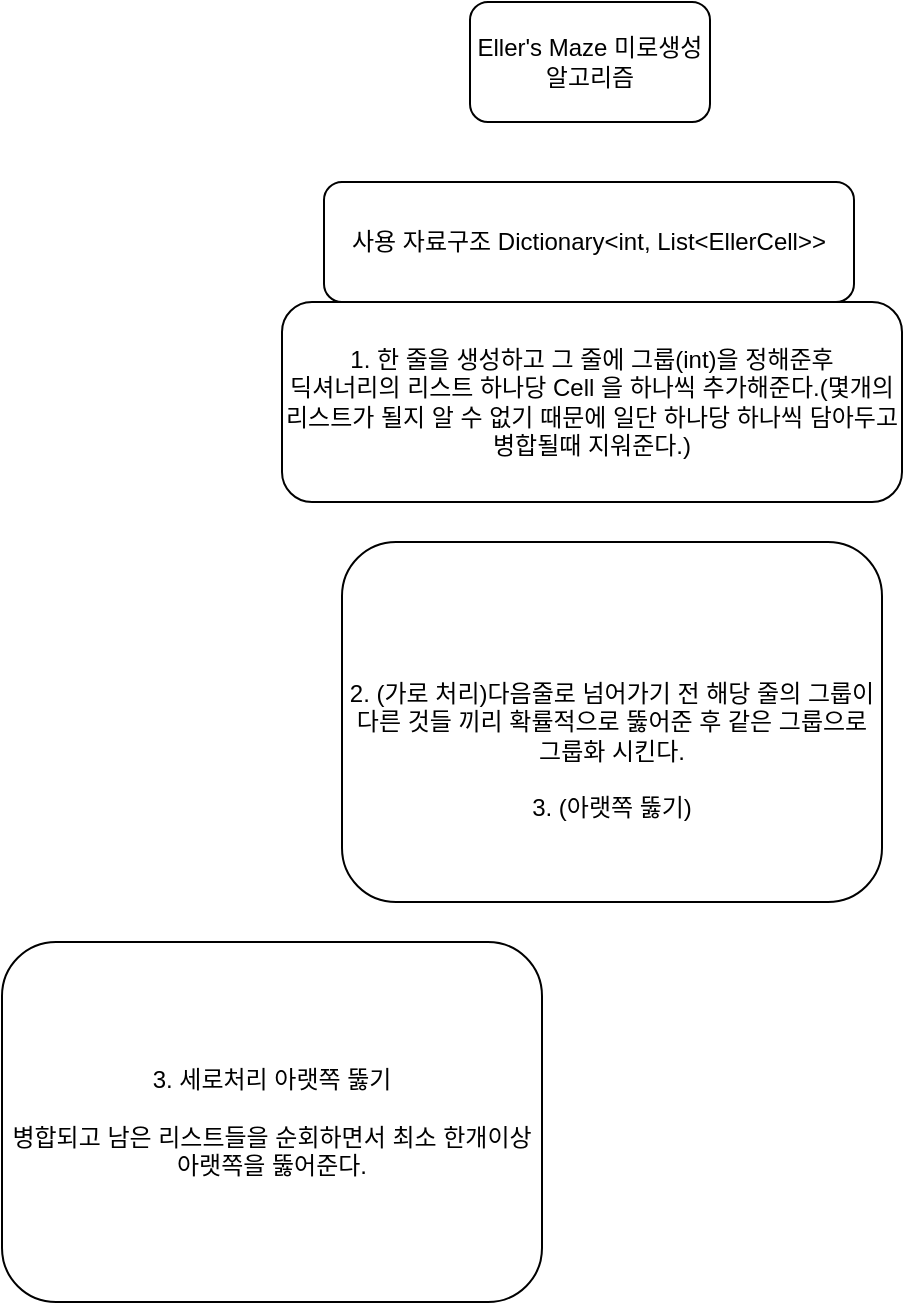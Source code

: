 <mxfile version="22.0.2" type="device">
  <diagram name="페이지-1" id="aOsELoSLb_OyB8kR_ud3">
    <mxGraphModel dx="1418" dy="828" grid="1" gridSize="10" guides="1" tooltips="1" connect="1" arrows="1" fold="1" page="1" pageScale="1" pageWidth="827" pageHeight="1169" math="0" shadow="0">
      <root>
        <mxCell id="0" />
        <mxCell id="1" parent="0" />
        <mxCell id="jq-CzXUcHKbm-_jxgnKp-1" value="Eller&#39;s Maze 미로생성 알고리즘" style="rounded=1;whiteSpace=wrap;html=1;" vertex="1" parent="1">
          <mxGeometry x="354" y="110" width="120" height="60" as="geometry" />
        </mxCell>
        <mxCell id="jq-CzXUcHKbm-_jxgnKp-2" value="&lt;br&gt;&lt;br&gt;2. (가로 처리)다음줄로 넘어가기 전 해당 줄의 그룹이 다른 것들 끼리 확률적으로 뚫어준 후 같은 그룹으로 그룹화 시킨다.&lt;br&gt;&lt;br&gt;3. (아랫쪽 뚫기)" style="rounded=1;whiteSpace=wrap;html=1;" vertex="1" parent="1">
          <mxGeometry x="290" y="380" width="270" height="180" as="geometry" />
        </mxCell>
        <mxCell id="jq-CzXUcHKbm-_jxgnKp-3" value="사용 자료구조 Dictionary&amp;lt;int, List&amp;lt;EllerCell&amp;gt;&amp;gt;" style="rounded=1;whiteSpace=wrap;html=1;" vertex="1" parent="1">
          <mxGeometry x="281" y="200" width="265" height="60" as="geometry" />
        </mxCell>
        <mxCell id="jq-CzXUcHKbm-_jxgnKp-4" value="1. 한 줄을 생성하고 그 줄에 그룹(int)을 정해준후&lt;br&gt;딕셔너리의 리스트 하나당 Cell 을 하나씩 추가해준다.(몇개의 리스트가 될지 알 수 없기 때문에 일단 하나당 하나씩 담아두고 병합될때 지워준다.)" style="rounded=1;whiteSpace=wrap;html=1;" vertex="1" parent="1">
          <mxGeometry x="260" y="260" width="310" height="100" as="geometry" />
        </mxCell>
        <mxCell id="jq-CzXUcHKbm-_jxgnKp-5" value="3. 세로처리 아랫쪽 뚫기&lt;br&gt;&lt;br&gt;병합되고 남은 리스트들을 순회하면서 최소 한개이상 아랫쪽을 뚫어준다." style="rounded=1;whiteSpace=wrap;html=1;" vertex="1" parent="1">
          <mxGeometry x="120" y="580" width="270" height="180" as="geometry" />
        </mxCell>
      </root>
    </mxGraphModel>
  </diagram>
</mxfile>
